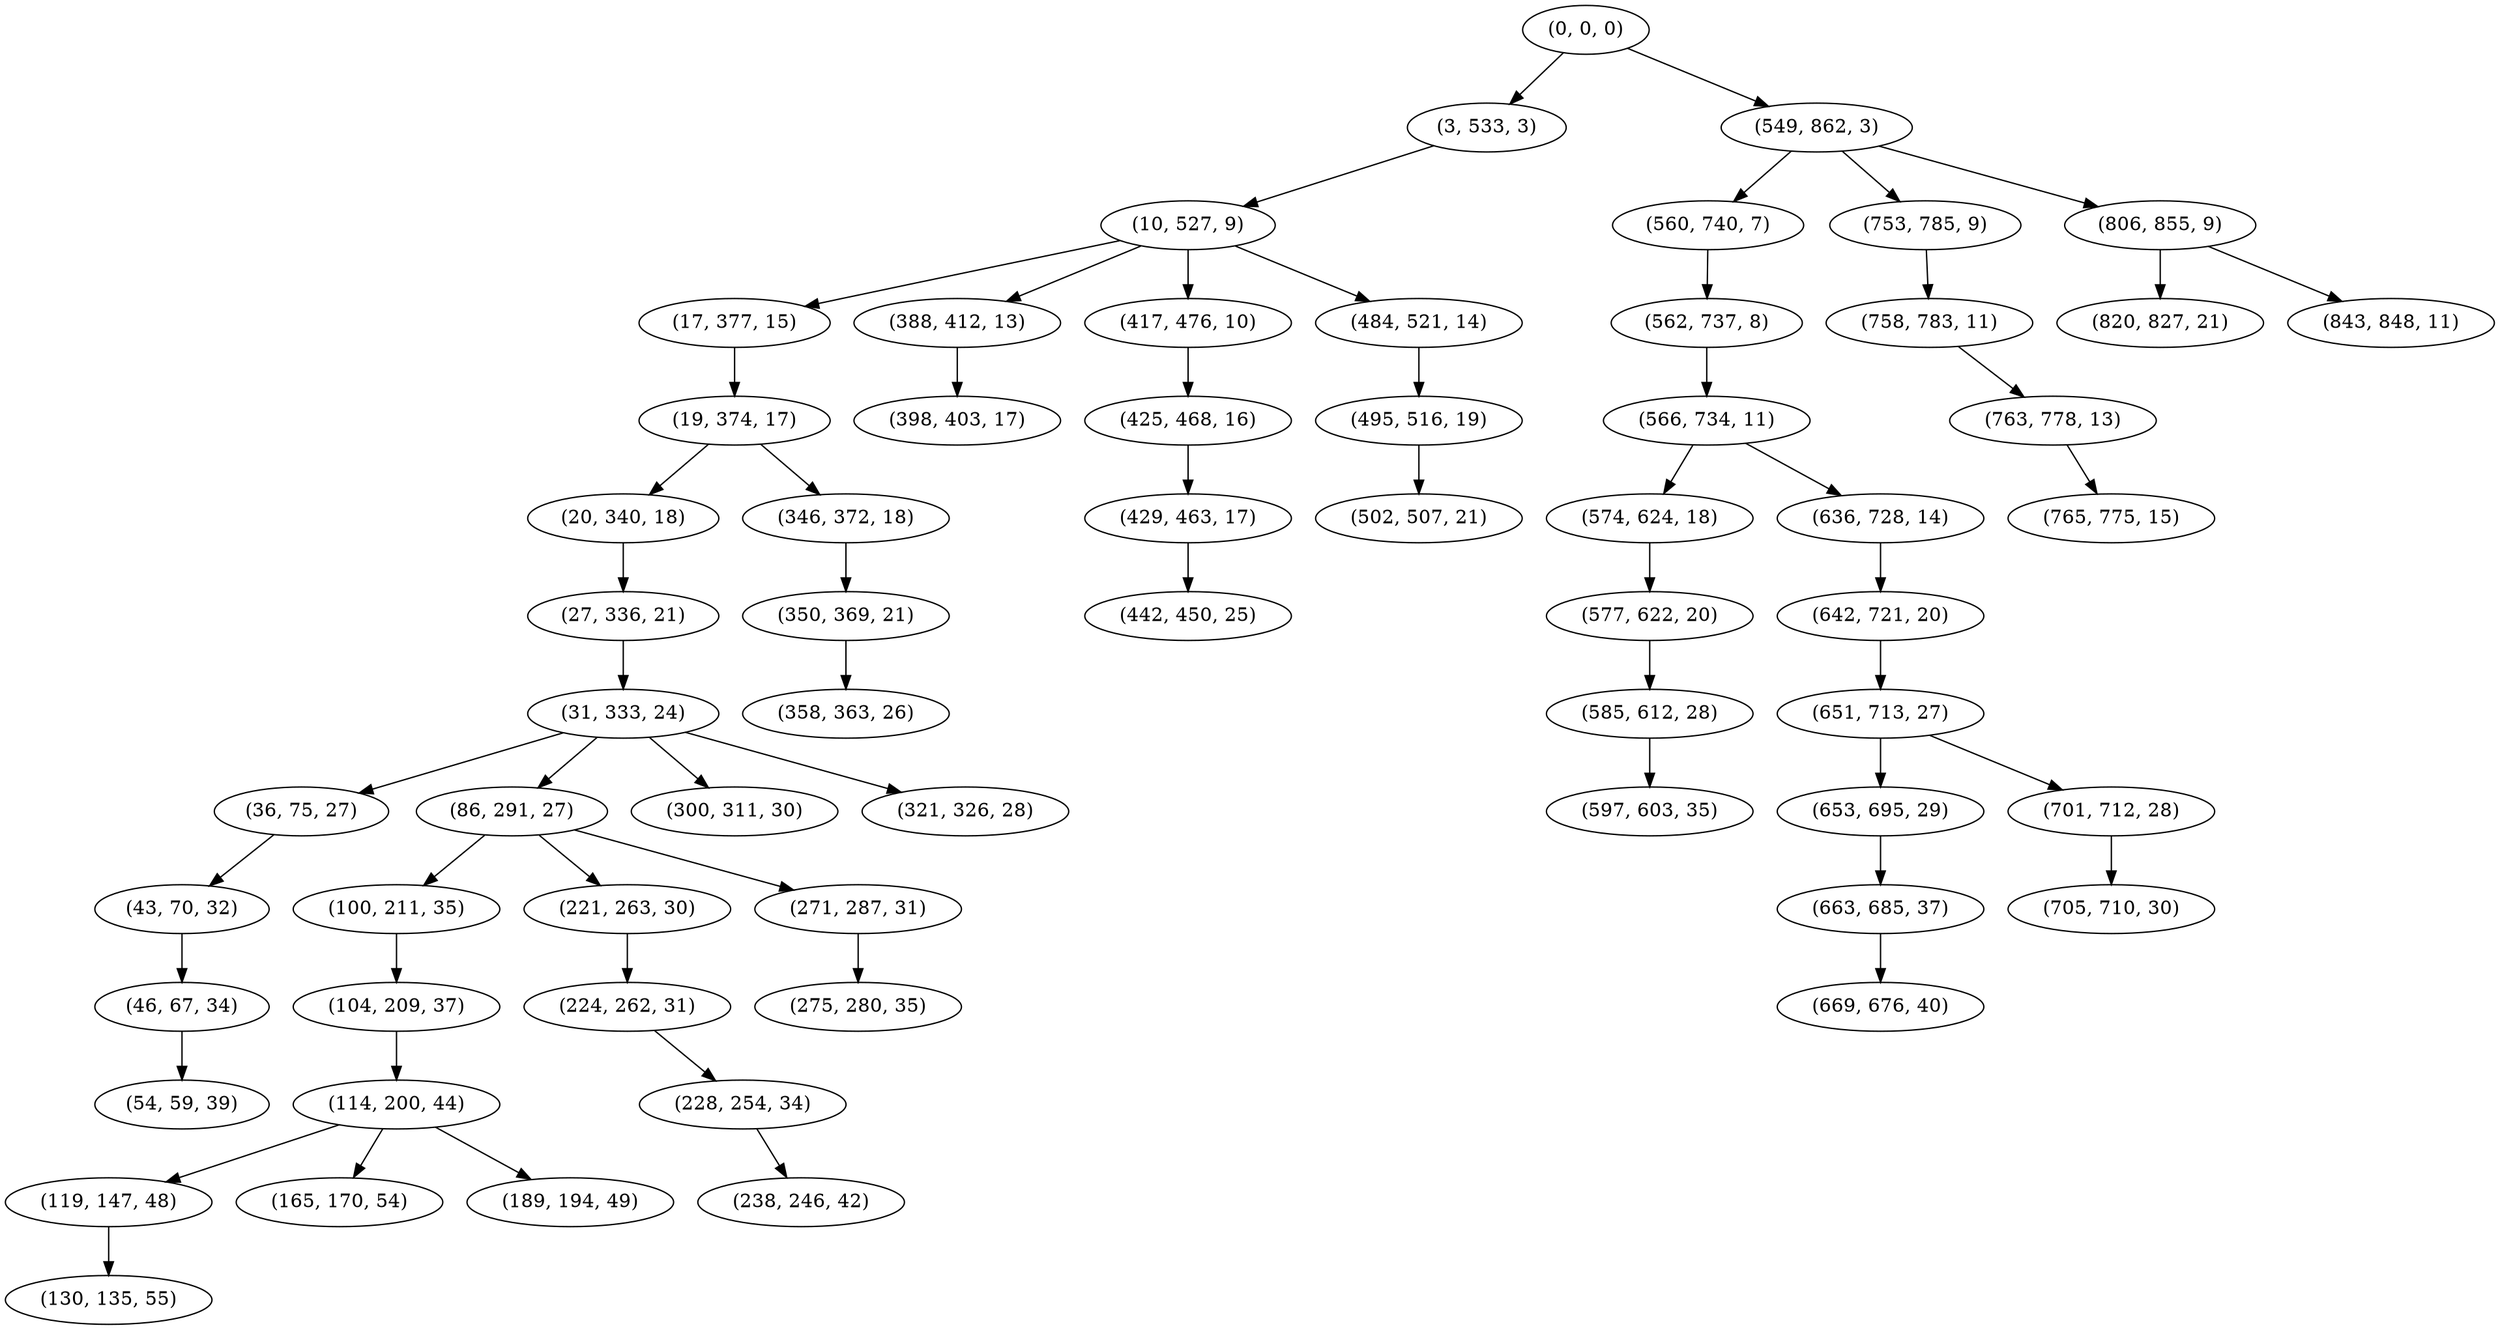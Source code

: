digraph tree {
    "(0, 0, 0)";
    "(3, 533, 3)";
    "(10, 527, 9)";
    "(17, 377, 15)";
    "(19, 374, 17)";
    "(20, 340, 18)";
    "(27, 336, 21)";
    "(31, 333, 24)";
    "(36, 75, 27)";
    "(43, 70, 32)";
    "(46, 67, 34)";
    "(54, 59, 39)";
    "(86, 291, 27)";
    "(100, 211, 35)";
    "(104, 209, 37)";
    "(114, 200, 44)";
    "(119, 147, 48)";
    "(130, 135, 55)";
    "(165, 170, 54)";
    "(189, 194, 49)";
    "(221, 263, 30)";
    "(224, 262, 31)";
    "(228, 254, 34)";
    "(238, 246, 42)";
    "(271, 287, 31)";
    "(275, 280, 35)";
    "(300, 311, 30)";
    "(321, 326, 28)";
    "(346, 372, 18)";
    "(350, 369, 21)";
    "(358, 363, 26)";
    "(388, 412, 13)";
    "(398, 403, 17)";
    "(417, 476, 10)";
    "(425, 468, 16)";
    "(429, 463, 17)";
    "(442, 450, 25)";
    "(484, 521, 14)";
    "(495, 516, 19)";
    "(502, 507, 21)";
    "(549, 862, 3)";
    "(560, 740, 7)";
    "(562, 737, 8)";
    "(566, 734, 11)";
    "(574, 624, 18)";
    "(577, 622, 20)";
    "(585, 612, 28)";
    "(597, 603, 35)";
    "(636, 728, 14)";
    "(642, 721, 20)";
    "(651, 713, 27)";
    "(653, 695, 29)";
    "(663, 685, 37)";
    "(669, 676, 40)";
    "(701, 712, 28)";
    "(705, 710, 30)";
    "(753, 785, 9)";
    "(758, 783, 11)";
    "(763, 778, 13)";
    "(765, 775, 15)";
    "(806, 855, 9)";
    "(820, 827, 21)";
    "(843, 848, 11)";
    "(0, 0, 0)" -> "(3, 533, 3)";
    "(0, 0, 0)" -> "(549, 862, 3)";
    "(3, 533, 3)" -> "(10, 527, 9)";
    "(10, 527, 9)" -> "(17, 377, 15)";
    "(10, 527, 9)" -> "(388, 412, 13)";
    "(10, 527, 9)" -> "(417, 476, 10)";
    "(10, 527, 9)" -> "(484, 521, 14)";
    "(17, 377, 15)" -> "(19, 374, 17)";
    "(19, 374, 17)" -> "(20, 340, 18)";
    "(19, 374, 17)" -> "(346, 372, 18)";
    "(20, 340, 18)" -> "(27, 336, 21)";
    "(27, 336, 21)" -> "(31, 333, 24)";
    "(31, 333, 24)" -> "(36, 75, 27)";
    "(31, 333, 24)" -> "(86, 291, 27)";
    "(31, 333, 24)" -> "(300, 311, 30)";
    "(31, 333, 24)" -> "(321, 326, 28)";
    "(36, 75, 27)" -> "(43, 70, 32)";
    "(43, 70, 32)" -> "(46, 67, 34)";
    "(46, 67, 34)" -> "(54, 59, 39)";
    "(86, 291, 27)" -> "(100, 211, 35)";
    "(86, 291, 27)" -> "(221, 263, 30)";
    "(86, 291, 27)" -> "(271, 287, 31)";
    "(100, 211, 35)" -> "(104, 209, 37)";
    "(104, 209, 37)" -> "(114, 200, 44)";
    "(114, 200, 44)" -> "(119, 147, 48)";
    "(114, 200, 44)" -> "(165, 170, 54)";
    "(114, 200, 44)" -> "(189, 194, 49)";
    "(119, 147, 48)" -> "(130, 135, 55)";
    "(221, 263, 30)" -> "(224, 262, 31)";
    "(224, 262, 31)" -> "(228, 254, 34)";
    "(228, 254, 34)" -> "(238, 246, 42)";
    "(271, 287, 31)" -> "(275, 280, 35)";
    "(346, 372, 18)" -> "(350, 369, 21)";
    "(350, 369, 21)" -> "(358, 363, 26)";
    "(388, 412, 13)" -> "(398, 403, 17)";
    "(417, 476, 10)" -> "(425, 468, 16)";
    "(425, 468, 16)" -> "(429, 463, 17)";
    "(429, 463, 17)" -> "(442, 450, 25)";
    "(484, 521, 14)" -> "(495, 516, 19)";
    "(495, 516, 19)" -> "(502, 507, 21)";
    "(549, 862, 3)" -> "(560, 740, 7)";
    "(549, 862, 3)" -> "(753, 785, 9)";
    "(549, 862, 3)" -> "(806, 855, 9)";
    "(560, 740, 7)" -> "(562, 737, 8)";
    "(562, 737, 8)" -> "(566, 734, 11)";
    "(566, 734, 11)" -> "(574, 624, 18)";
    "(566, 734, 11)" -> "(636, 728, 14)";
    "(574, 624, 18)" -> "(577, 622, 20)";
    "(577, 622, 20)" -> "(585, 612, 28)";
    "(585, 612, 28)" -> "(597, 603, 35)";
    "(636, 728, 14)" -> "(642, 721, 20)";
    "(642, 721, 20)" -> "(651, 713, 27)";
    "(651, 713, 27)" -> "(653, 695, 29)";
    "(651, 713, 27)" -> "(701, 712, 28)";
    "(653, 695, 29)" -> "(663, 685, 37)";
    "(663, 685, 37)" -> "(669, 676, 40)";
    "(701, 712, 28)" -> "(705, 710, 30)";
    "(753, 785, 9)" -> "(758, 783, 11)";
    "(758, 783, 11)" -> "(763, 778, 13)";
    "(763, 778, 13)" -> "(765, 775, 15)";
    "(806, 855, 9)" -> "(820, 827, 21)";
    "(806, 855, 9)" -> "(843, 848, 11)";
}
